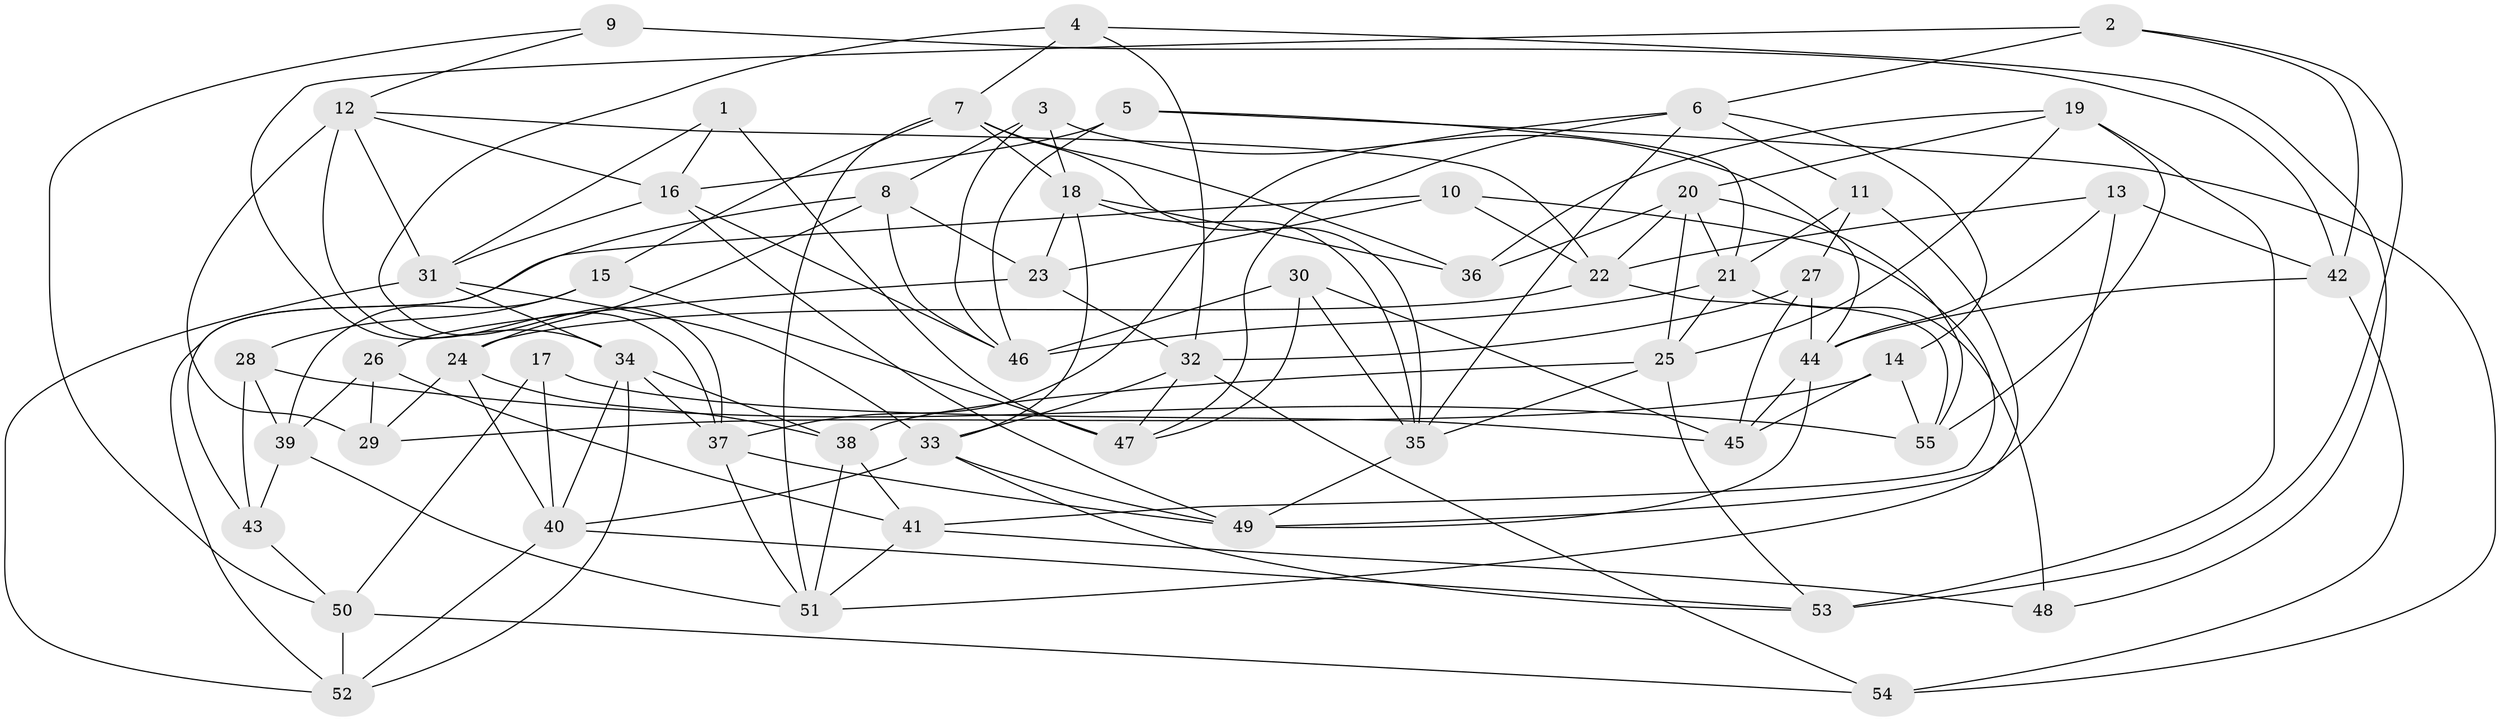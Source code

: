 // original degree distribution, {4: 1.0}
// Generated by graph-tools (version 1.1) at 2025/38/03/04/25 23:38:06]
// undirected, 55 vertices, 135 edges
graph export_dot {
  node [color=gray90,style=filled];
  1;
  2;
  3;
  4;
  5;
  6;
  7;
  8;
  9;
  10;
  11;
  12;
  13;
  14;
  15;
  16;
  17;
  18;
  19;
  20;
  21;
  22;
  23;
  24;
  25;
  26;
  27;
  28;
  29;
  30;
  31;
  32;
  33;
  34;
  35;
  36;
  37;
  38;
  39;
  40;
  41;
  42;
  43;
  44;
  45;
  46;
  47;
  48;
  49;
  50;
  51;
  52;
  53;
  54;
  55;
  1 -- 16 [weight=1.0];
  1 -- 31 [weight=1.0];
  1 -- 47 [weight=2.0];
  2 -- 6 [weight=1.0];
  2 -- 34 [weight=1.0];
  2 -- 42 [weight=1.0];
  2 -- 53 [weight=1.0];
  3 -- 8 [weight=1.0];
  3 -- 18 [weight=1.0];
  3 -- 44 [weight=1.0];
  3 -- 46 [weight=1.0];
  4 -- 7 [weight=1.0];
  4 -- 32 [weight=1.0];
  4 -- 37 [weight=1.0];
  4 -- 48 [weight=1.0];
  5 -- 16 [weight=1.0];
  5 -- 21 [weight=1.0];
  5 -- 46 [weight=1.0];
  5 -- 54 [weight=1.0];
  6 -- 11 [weight=1.0];
  6 -- 14 [weight=1.0];
  6 -- 35 [weight=1.0];
  6 -- 37 [weight=1.0];
  6 -- 47 [weight=1.0];
  7 -- 15 [weight=1.0];
  7 -- 18 [weight=1.0];
  7 -- 35 [weight=1.0];
  7 -- 36 [weight=1.0];
  7 -- 51 [weight=1.0];
  8 -- 23 [weight=2.0];
  8 -- 24 [weight=1.0];
  8 -- 43 [weight=1.0];
  8 -- 46 [weight=1.0];
  9 -- 12 [weight=1.0];
  9 -- 42 [weight=2.0];
  9 -- 50 [weight=1.0];
  10 -- 22 [weight=1.0];
  10 -- 23 [weight=1.0];
  10 -- 41 [weight=1.0];
  10 -- 52 [weight=1.0];
  11 -- 21 [weight=1.0];
  11 -- 27 [weight=1.0];
  11 -- 51 [weight=1.0];
  12 -- 16 [weight=1.0];
  12 -- 22 [weight=1.0];
  12 -- 29 [weight=1.0];
  12 -- 31 [weight=1.0];
  12 -- 37 [weight=1.0];
  13 -- 22 [weight=1.0];
  13 -- 42 [weight=1.0];
  13 -- 44 [weight=1.0];
  13 -- 49 [weight=1.0];
  14 -- 29 [weight=1.0];
  14 -- 45 [weight=1.0];
  14 -- 55 [weight=1.0];
  15 -- 28 [weight=1.0];
  15 -- 39 [weight=1.0];
  15 -- 47 [weight=1.0];
  16 -- 31 [weight=1.0];
  16 -- 46 [weight=1.0];
  16 -- 49 [weight=1.0];
  17 -- 40 [weight=1.0];
  17 -- 45 [weight=2.0];
  17 -- 50 [weight=1.0];
  18 -- 23 [weight=1.0];
  18 -- 33 [weight=1.0];
  18 -- 35 [weight=1.0];
  18 -- 36 [weight=1.0];
  19 -- 20 [weight=1.0];
  19 -- 25 [weight=1.0];
  19 -- 36 [weight=1.0];
  19 -- 53 [weight=2.0];
  19 -- 55 [weight=1.0];
  20 -- 21 [weight=1.0];
  20 -- 22 [weight=1.0];
  20 -- 25 [weight=1.0];
  20 -- 36 [weight=1.0];
  20 -- 55 [weight=1.0];
  21 -- 25 [weight=1.0];
  21 -- 46 [weight=1.0];
  21 -- 48 [weight=1.0];
  22 -- 24 [weight=1.0];
  22 -- 55 [weight=1.0];
  23 -- 26 [weight=1.0];
  23 -- 32 [weight=1.0];
  24 -- 29 [weight=1.0];
  24 -- 38 [weight=2.0];
  24 -- 40 [weight=1.0];
  25 -- 35 [weight=1.0];
  25 -- 38 [weight=1.0];
  25 -- 53 [weight=1.0];
  26 -- 29 [weight=1.0];
  26 -- 39 [weight=1.0];
  26 -- 41 [weight=1.0];
  27 -- 32 [weight=1.0];
  27 -- 44 [weight=1.0];
  27 -- 45 [weight=1.0];
  28 -- 39 [weight=2.0];
  28 -- 43 [weight=1.0];
  28 -- 55 [weight=2.0];
  30 -- 35 [weight=1.0];
  30 -- 45 [weight=1.0];
  30 -- 46 [weight=1.0];
  30 -- 47 [weight=1.0];
  31 -- 33 [weight=1.0];
  31 -- 34 [weight=1.0];
  31 -- 52 [weight=1.0];
  32 -- 33 [weight=1.0];
  32 -- 47 [weight=1.0];
  32 -- 54 [weight=1.0];
  33 -- 40 [weight=1.0];
  33 -- 49 [weight=1.0];
  33 -- 53 [weight=1.0];
  34 -- 37 [weight=1.0];
  34 -- 38 [weight=1.0];
  34 -- 40 [weight=1.0];
  34 -- 52 [weight=1.0];
  35 -- 49 [weight=1.0];
  37 -- 49 [weight=1.0];
  37 -- 51 [weight=1.0];
  38 -- 41 [weight=1.0];
  38 -- 51 [weight=1.0];
  39 -- 43 [weight=1.0];
  39 -- 51 [weight=1.0];
  40 -- 52 [weight=1.0];
  40 -- 53 [weight=1.0];
  41 -- 48 [weight=2.0];
  41 -- 51 [weight=1.0];
  42 -- 44 [weight=1.0];
  42 -- 54 [weight=1.0];
  43 -- 50 [weight=1.0];
  44 -- 45 [weight=1.0];
  44 -- 49 [weight=1.0];
  50 -- 52 [weight=2.0];
  50 -- 54 [weight=1.0];
}
